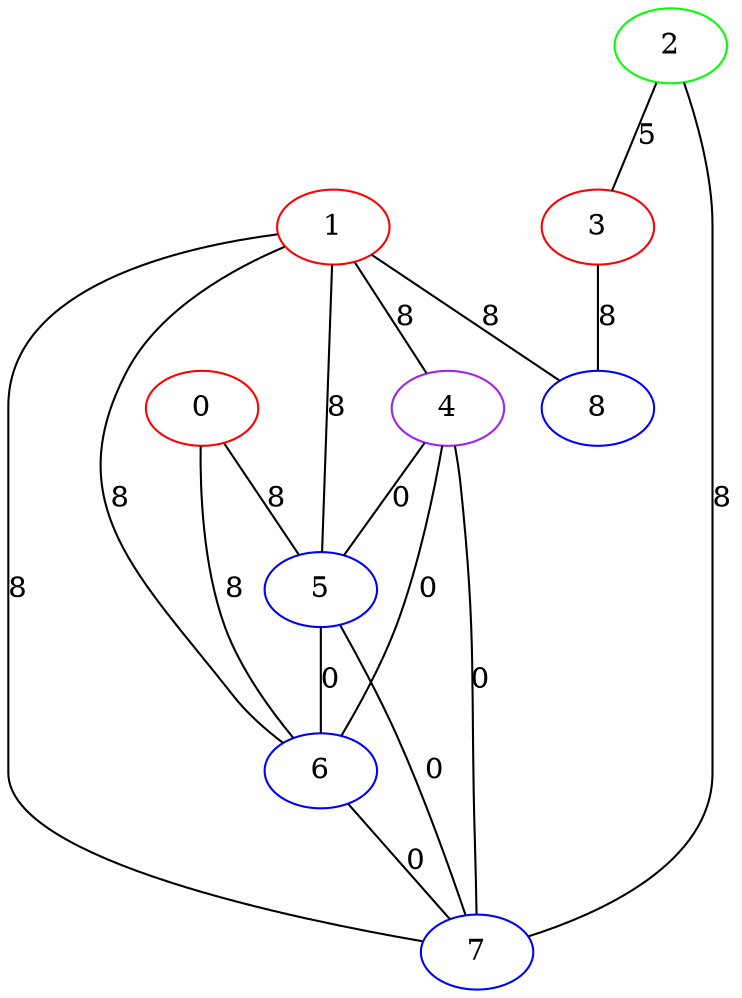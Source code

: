 graph "" {
0 [color=red, weight=1];
1 [color=red, weight=1];
2 [color=green, weight=2];
3 [color=red, weight=1];
4 [color=purple, weight=4];
5 [color=blue, weight=3];
6 [color=blue, weight=3];
7 [color=blue, weight=3];
8 [color=blue, weight=3];
0 -- 5  [key=0, label=8];
0 -- 6  [key=0, label=8];
1 -- 8  [key=0, label=8];
1 -- 4  [key=0, label=8];
1 -- 5  [key=0, label=8];
1 -- 6  [key=0, label=8];
1 -- 7  [key=0, label=8];
2 -- 3  [key=0, label=5];
2 -- 7  [key=0, label=8];
3 -- 8  [key=0, label=8];
4 -- 5  [key=0, label=0];
4 -- 6  [key=0, label=0];
4 -- 7  [key=0, label=0];
5 -- 6  [key=0, label=0];
5 -- 7  [key=0, label=0];
6 -- 7  [key=0, label=0];
}
